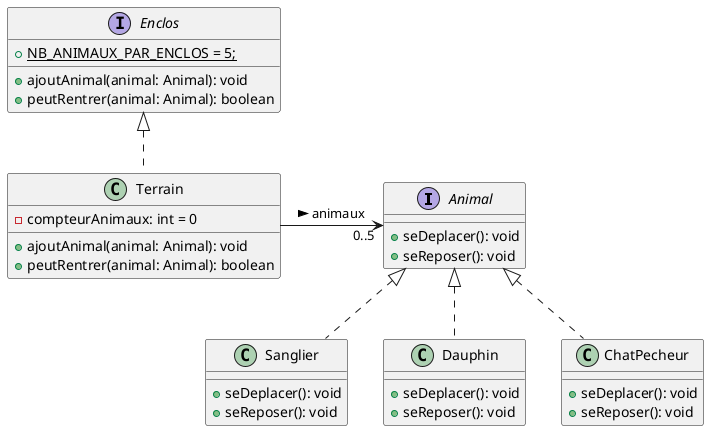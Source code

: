 @startuml Zoo_v1
interface Animal {
    +seDeplacer(): void
    +seReposer(): void
}

!unquoted procedure animal($name)
class $name implements Animal {
    +seDeplacer(): void
    +seReposer(): void
}
!endprocedure

animal(Sanglier)
animal(Dauphin)
animal(ChatPecheur)


interface Enclos {
    +{static} NB_ANIMAUX_PAR_ENCLOS = 5;

    +ajoutAnimal(animal: Animal): void
    +peutRentrer(animal: Animal): boolean
}

class Terrain implements Enclos {
    -compteurAnimaux: int = 0
    +ajoutAnimal(animal: Animal): void
    +peutRentrer(animal: Animal): boolean
}

Terrain -> "0..5" Animal: animaux >

@enduml
